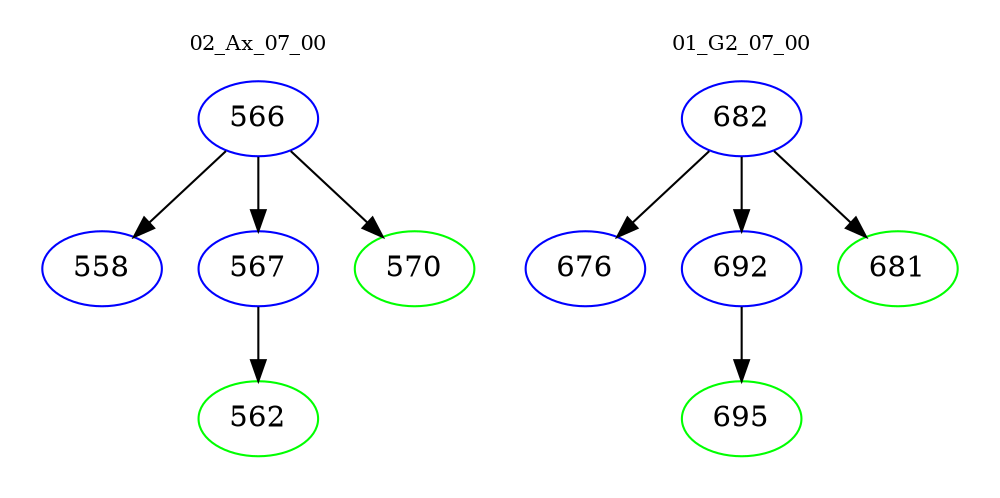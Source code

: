 digraph{
subgraph cluster_0 {
color = white
label = "02_Ax_07_00";
fontsize=10;
T0_566 [label="566", color="blue"]
T0_566 -> T0_558 [color="black"]
T0_558 [label="558", color="blue"]
T0_566 -> T0_567 [color="black"]
T0_567 [label="567", color="blue"]
T0_567 -> T0_562 [color="black"]
T0_562 [label="562", color="green"]
T0_566 -> T0_570 [color="black"]
T0_570 [label="570", color="green"]
}
subgraph cluster_1 {
color = white
label = "01_G2_07_00";
fontsize=10;
T1_682 [label="682", color="blue"]
T1_682 -> T1_676 [color="black"]
T1_676 [label="676", color="blue"]
T1_682 -> T1_692 [color="black"]
T1_692 [label="692", color="blue"]
T1_692 -> T1_695 [color="black"]
T1_695 [label="695", color="green"]
T1_682 -> T1_681 [color="black"]
T1_681 [label="681", color="green"]
}
}
